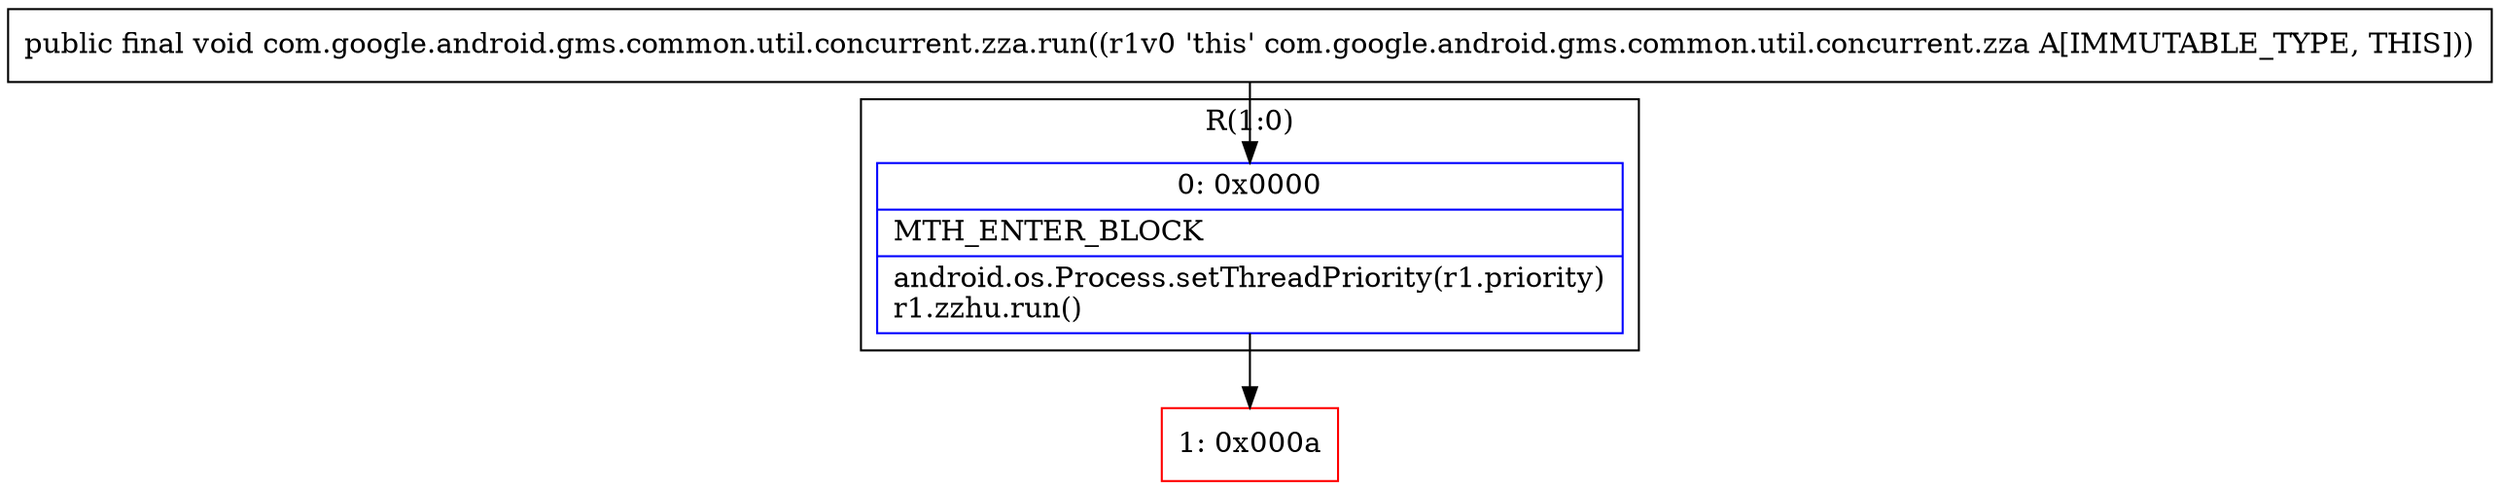 digraph "CFG forcom.google.android.gms.common.util.concurrent.zza.run()V" {
subgraph cluster_Region_573851999 {
label = "R(1:0)";
node [shape=record,color=blue];
Node_0 [shape=record,label="{0\:\ 0x0000|MTH_ENTER_BLOCK\l|android.os.Process.setThreadPriority(r1.priority)\lr1.zzhu.run()\l}"];
}
Node_1 [shape=record,color=red,label="{1\:\ 0x000a}"];
MethodNode[shape=record,label="{public final void com.google.android.gms.common.util.concurrent.zza.run((r1v0 'this' com.google.android.gms.common.util.concurrent.zza A[IMMUTABLE_TYPE, THIS])) }"];
MethodNode -> Node_0;
Node_0 -> Node_1;
}

